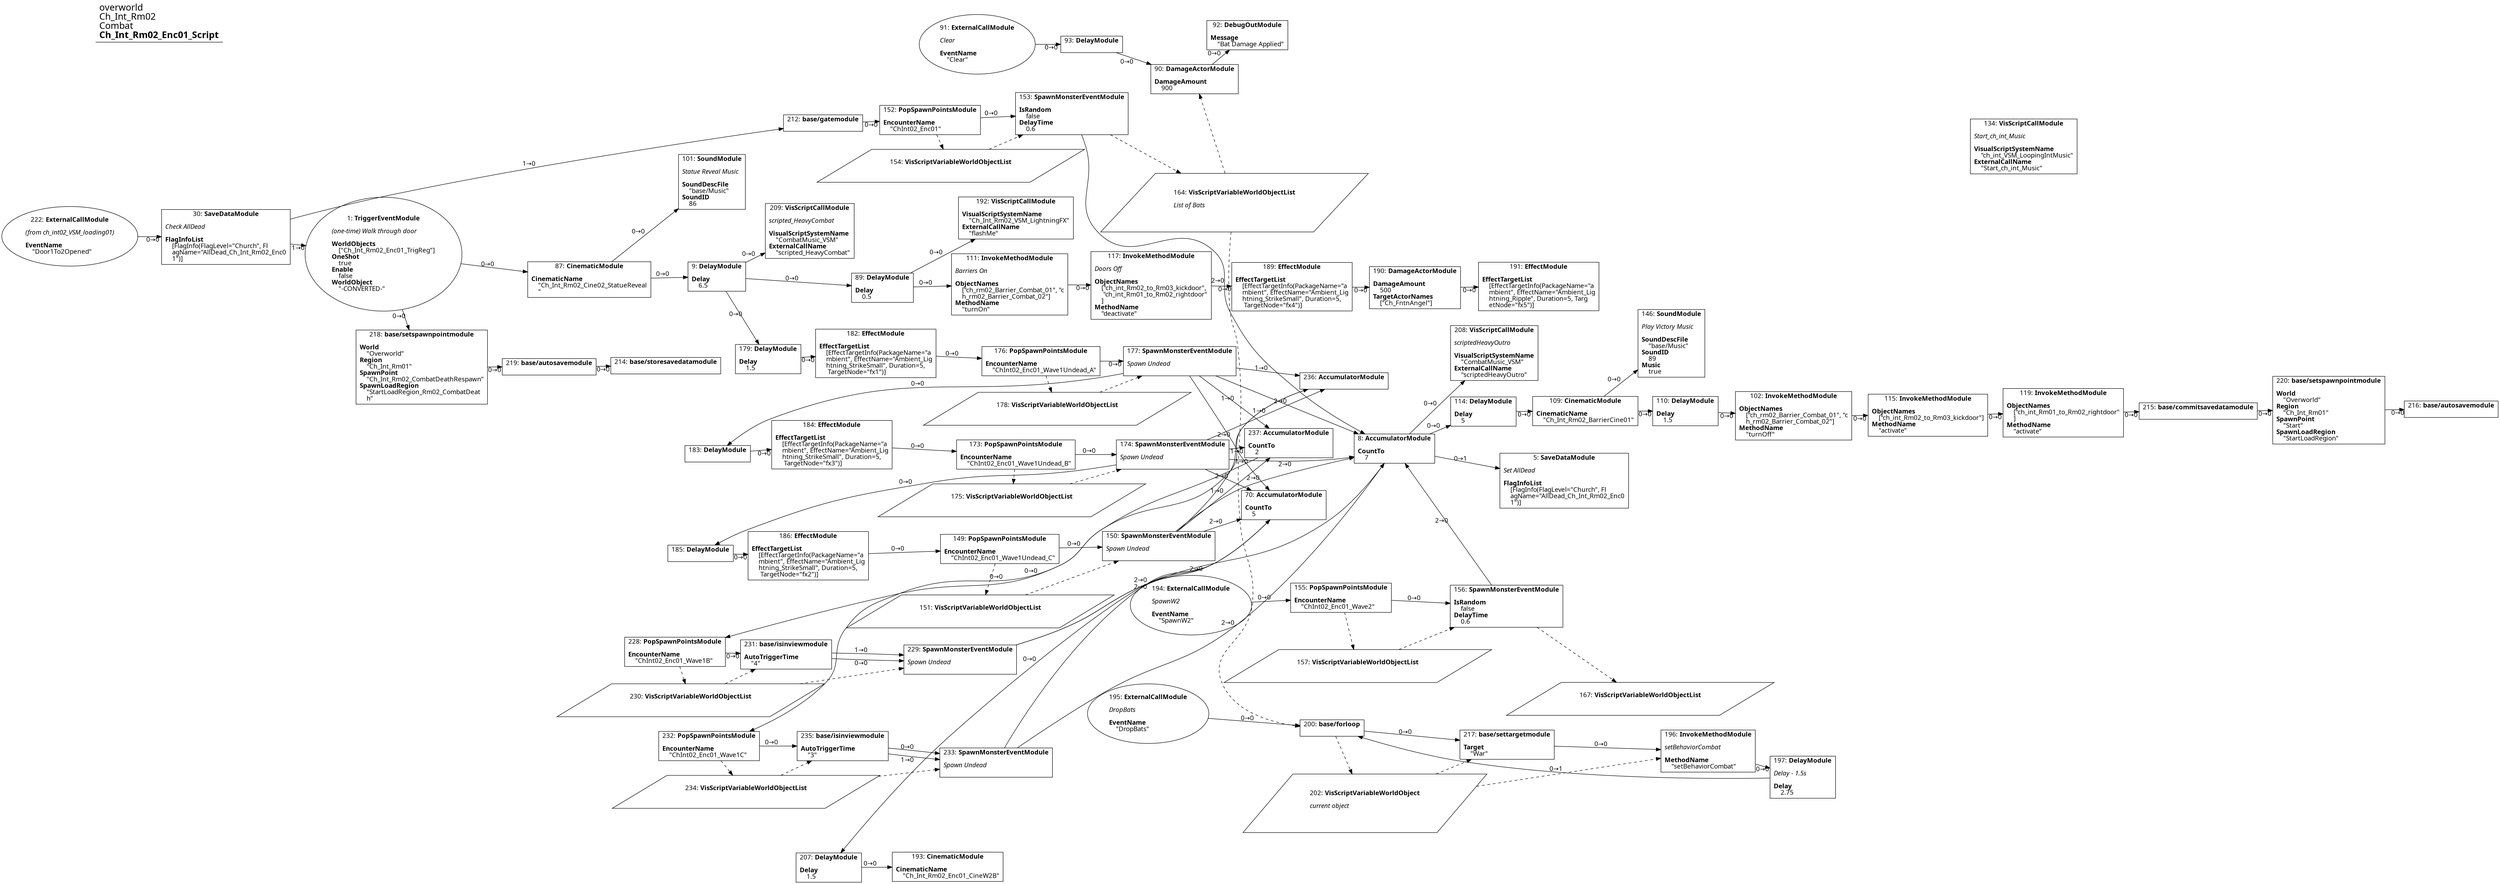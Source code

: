 digraph {
    layout = fdp;
    overlap = prism;
    sep = "+16";
    splines = spline;

    node [ shape = box ];

    graph [ fontname = "Segoe UI" ];
    node [ fontname = "Segoe UI" ];
    edge [ fontname = "Segoe UI" ];

    1 [ label = <1: <b>TriggerEventModule</b><br/><br/><i>(one-time) Walk through door<br align="left"/></i><br align="left"/><b>WorldObjects</b><br align="left"/>    [&quot;Ch_Int_Rm02_Enc01_TrigReg&quot;]<br align="left"/><b>OneShot</b><br align="left"/>    true<br align="left"/><b>Enable</b><br align="left"/>    false<br align="left"/><b>WorldObject</b><br align="left"/>    &quot;-CONVERTED-&quot;<br align="left"/>> ];
    1 [ shape = oval ]
    1 [ pos = "-1.4920001,0.21000001!" ];
    1 -> 87 [ label = "0→0" ];
    1 -> 218 [ label = "0→0" ];

    5 [ label = <5: <b>SaveDataModule</b><br/><br/><i>Set AllDead<br align="left"/></i><br align="left"/><b>FlagInfoList</b><br align="left"/>    [FlagInfo(FlagLevel=&quot;Church&quot;, Fl<br align="left"/>    agName=&quot;AllDead_Ch_Int_Rm02_Enc0<br align="left"/>    1&quot;)]<br align="left"/>> ];
    5 [ pos = "1.411,-0.31800002!" ];

    8 [ label = <8: <b>AccumulatorModule</b><br/><br/><b>CountTo</b><br align="left"/>    7<br align="left"/>> ];
    8 [ pos = "1.092,-0.23500001!" ];
    8 -> 114 [ label = "0→0" ];
    8 -> 208 [ label = "0→0" ];
    8 -> 5 [ label = "0→1" ];

    9 [ label = <9: <b>DelayModule</b><br/><br/><b>Delay</b><br align="left"/>    6.5<br align="left"/>> ];
    9 [ pos = "-0.605,0.21000001!" ];
    9 -> 89 [ label = "0→0" ];
    9 -> 179 [ label = "0→0" ];
    9 -> 209 [ label = "0→0" ];

    30 [ label = <30: <b>SaveDataModule</b><br/><br/><i>Check AllDead<br align="left"/></i><br align="left"/><b>FlagInfoList</b><br align="left"/>    [FlagInfo(FlagLevel=&quot;Church&quot;, Fl<br align="left"/>    agName=&quot;AllDead_Ch_Int_Rm02_Enc0<br align="left"/>    1&quot;)]<br align="left"/>> ];
    30 [ pos = "-1.7290001,0.23300001!" ];
    30 -> 1 [ label = "1→0" ];
    30 -> 212 [ label = "1→0" ];

    70 [ label = <70: <b>AccumulatorModule</b><br/><br/><b>CountTo</b><br align="left"/>    5<br align="left"/>> ];
    70 [ pos = "0.58900005,-0.476!" ];
    70 -> 207 [ label = "0→0" ];

    87 [ label = <87: <b>CinematicModule</b><br/><br/><b>CinematicName</b><br align="left"/>    &quot;Ch_Int_Rm02_Cine02_StatueReveal<br align="left"/>    &quot;<br align="left"/>> ];
    87 [ pos = "-0.85200006,0.21000001!" ];
    87 -> 9 [ label = "0→0" ];
    87 -> 101 [ label = "0→0" ];

    89 [ label = <89: <b>DelayModule</b><br/><br/><b>Delay</b><br align="left"/>    0.5<br align="left"/>> ];
    89 [ pos = "-0.335,0.18200001!" ];
    89 -> 111 [ label = "0→0" ];
    89 -> 192 [ label = "0→0" ];

    90 [ label = <90: <b>DamageActorModule</b><br/><br/><b>DamageAmount</b><br align="left"/>    900<br align="left"/>> ];
    90 [ pos = "0.409,0.757!" ];
    90 -> 92 [ label = "0→0" ];
    164 -> 90 [ style = dashed ];

    91 [ label = <91: <b>ExternalCallModule</b><br/><br/><i>Clear<br align="left"/></i><br align="left"/><b>EventName</b><br align="left"/>    &quot;Clear&quot;<br align="left"/>> ];
    91 [ shape = oval ]
    91 [ pos = "-0.009000001,0.82600003!" ];
    91 -> 93 [ label = "0→0" ];

    92 [ label = <92: <b>DebugOutModule</b><br/><br/><b>Message</b><br align="left"/>    &quot;Bat Damage Applied&quot;<br align="left"/>> ];
    92 [ pos = "0.52500004,0.85700005!" ];

    93 [ label = <93: <b>DelayModule</b><br/><br/>> ];
    93 [ pos = "0.22800002,0.82600003!" ];
    93 -> 90 [ label = "0→0" ];

    101 [ label = <101: <b>SoundModule</b><br/><br/><i>Statue Reveal Music<br align="left"/></i><br align="left"/><b>SoundDescFile</b><br align="left"/>    &quot;base/Music&quot;<br align="left"/><b>SoundID</b><br align="left"/>    86<br align="left"/>> ];
    101 [ pos = "-0.614,0.39000002!" ];

    102 [ label = <102: <b>InvokeMethodModule</b><br/><br/><b>ObjectNames</b><br align="left"/>    [&quot;ch_rm02_Barrier_Combat_01&quot;, &quot;c<br align="left"/>    h_rm02_Barrier_Combat_02&quot;]<br align="left"/><b>MethodName</b><br align="left"/>    &quot;turnOff&quot;<br align="left"/>> ];
    102 [ pos = "1.9760001,-0.13100001!" ];
    102 -> 115 [ label = "0→0" ];

    109 [ label = <109: <b>CinematicModule</b><br/><br/><b>CinematicName</b><br align="left"/>    &quot;Ch_Int_Rm02_BarrierCine01&quot;<br align="left"/>> ];
    109 [ pos = "1.567,-0.13100001!" ];
    109 -> 110 [ label = "0→0" ];
    109 -> 146 [ label = "0→0" ];

    110 [ label = <110: <b>DelayModule</b><br/><br/><b>Delay</b><br align="left"/>    1.5<br align="left"/>> ];
    110 [ pos = "1.771,-0.13100001!" ];
    110 -> 102 [ label = "0→0" ];

    111 [ label = <111: <b>InvokeMethodModule</b><br/><br/><i>Barriers On<br align="left"/></i><br align="left"/><b>ObjectNames</b><br align="left"/>    [&quot;ch_rm02_Barrier_Combat_01&quot;, &quot;c<br align="left"/>    h_rm02_Barrier_Combat_02&quot;]<br align="left"/><b>MethodName</b><br align="left"/>    &quot;turnOn&quot;<br align="left"/>> ];
    111 [ pos = "-0.14,0.18200001!" ];
    111 -> 117 [ label = "0→0" ];

    114 [ label = <114: <b>DelayModule</b><br/><br/><b>Delay</b><br align="left"/>    5<br align="left"/>> ];
    114 [ pos = "1.409,-0.13100001!" ];
    114 -> 109 [ label = "0→0" ];

    115 [ label = <115: <b>InvokeMethodModule</b><br/><br/><b>ObjectNames</b><br align="left"/>    [&quot;ch_int_Rm02_to_Rm03_kickdoor&quot;]<br align="left"/><b>MethodName</b><br align="left"/>    &quot;activate&quot;<br align="left"/>> ];
    115 [ pos = "2.173,-0.13100001!" ];
    115 -> 119 [ label = "0→0" ];

    117 [ label = <117: <b>InvokeMethodModule</b><br/><br/><i>Doors Off<br align="left"/></i><br align="left"/><b>ObjectNames</b><br align="left"/>    [&quot;ch_int_Rm02_to_Rm03_kickdoor&quot;,<br align="left"/>     &quot;ch_int_Rm01_to_Rm02_rightdoor&quot;<br align="left"/>    ]<br align="left"/><b>MethodName</b><br align="left"/>    &quot;deactivate&quot;<br align="left"/>> ];
    117 [ pos = "0.07,0.18200001!" ];
    117 -> 189 [ label = "0→0" ];

    119 [ label = <119: <b>InvokeMethodModule</b><br/><br/><b>ObjectNames</b><br align="left"/>    [&quot;ch_int_Rm01_to_Rm02_rightdoor&quot;<br align="left"/>    ]<br align="left"/><b>MethodName</b><br align="left"/>    &quot;activate&quot;<br align="left"/>> ];
    119 [ pos = "2.381,-0.13100001!" ];
    119 -> 215 [ label = "0→0" ];

    134 [ label = <134: <b>VisScriptCallModule</b><br/><br/><i>Start_ch_int_Music<br align="left"/></i><br align="left"/><b>VisualScriptSystemName</b><br align="left"/>    &quot;ch_int_VSM_LoopingIntMusic&quot;<br align="left"/><b>ExternalCallName</b><br align="left"/>    &quot;Start_ch_int_Music&quot;<br align="left"/>> ];
    134 [ pos = "2.301,0.61800003!" ];

    146 [ label = <146: <b>SoundModule</b><br/><br/><i>Play Victory Music<br align="left"/></i><br align="left"/><b>SoundDescFile</b><br align="left"/>    &quot;base/Music&quot;<br align="left"/><b>SoundID</b><br align="left"/>    89<br align="left"/><b>Music</b><br align="left"/>    true<br align="left"/>> ];
    146 [ pos = "1.7650001,0.027!" ];

    149 [ label = <149: <b>PopSpawnPointsModule</b><br/><br/><b>EncounterName</b><br align="left"/>    &quot;ChInt02_Enc01_Wave1Undead_C&quot;<br align="left"/>> ];
    149 [ pos = "-0.057000004,-0.51100004!" ];
    149 -> 150 [ label = "0→0" ];
    149 -> 151 [ style = dashed ];

    150 [ label = <150: <b>SpawnMonsterEventModule</b><br/><br/><i>Spawn Undead<br align="left"/></i><br align="left"/>> ];
    150 [ pos = "0.192,-0.513!" ];
    150 -> 8 [ label = "2→0" ];
    150 -> 70 [ label = "2→0" ];
    150 -> 237 [ label = "1→0" ];
    150 -> 236 [ label = "1→0" ];
    151 -> 150 [ style = dashed ];

    151 [ label = <151: <b>VisScriptVariableWorldObjectList</b><br/><br/>> ];
    151 [ shape = parallelogram ]
    151 [ pos = "-0.033,-0.64100003!" ];

    152 [ label = <152: <b>PopSpawnPointsModule</b><br/><br/><b>EncounterName</b><br align="left"/>    &quot;ChInt02_Enc01&quot;<br align="left"/>> ];
    152 [ pos = "-0.15200001,0.591!" ];
    152 -> 153 [ label = "0→0" ];
    152 -> 154 [ style = dashed ];

    153 [ label = <153: <b>SpawnMonsterEventModule</b><br/><br/><b>IsRandom</b><br align="left"/>    false<br align="left"/><b>DelayTime</b><br align="left"/>    0.6<br align="left"/>> ];
    153 [ pos = "0.116000004,0.591!" ];
    153 -> 8 [ label = "2→0" ];
    154 -> 153 [ style = dashed ];
    153 -> 164 [ style = dashed ];

    154 [ label = <154: <b>VisScriptVariableWorldObjectList</b><br/><br/>> ];
    154 [ shape = parallelogram ]
    154 [ pos = "-0.117000006,0.45400003!" ];

    155 [ label = <155: <b>PopSpawnPointsModule</b><br/><br/><b>EncounterName</b><br align="left"/>    &quot;ChInt02_Enc01_Wave2&quot;<br align="left"/>> ];
    155 [ pos = "0.693,-0.712!" ];
    155 -> 156 [ label = "0→0" ];
    155 -> 157 [ style = dashed ];

    156 [ label = <156: <b>SpawnMonsterEventModule</b><br/><br/><b>IsRandom</b><br align="left"/>    false<br align="left"/><b>DelayTime</b><br align="left"/>    0.6<br align="left"/>> ];
    156 [ pos = "0.9480001,-0.712!" ];
    156 -> 8 [ label = "2→0" ];
    157 -> 156 [ style = dashed ];
    156 -> 167 [ style = dashed ];

    157 [ label = <157: <b>VisScriptVariableWorldObjectList</b><br/><br/>> ];
    157 [ shape = parallelogram ]
    157 [ pos = "0.73,-0.85!" ];

    164 [ label = <164: <b>VisScriptVariableWorldObjectList</b><br/><br/><i>List of Bats<br align="left"/></i><br align="left"/>> ];
    164 [ shape = parallelogram ]
    164 [ pos = "0.157,0.37600002!" ];

    167 [ label = <167: <b>VisScriptVariableWorldObjectList</b><br/><br/>> ];
    167 [ shape = parallelogram ]
    167 [ pos = "0.98800004,-0.92700005!" ];

    173 [ label = <173: <b>PopSpawnPointsModule</b><br/><br/><b>EncounterName</b><br align="left"/>    &quot;ChInt02_Enc01_Wave1Undead_B&quot;<br align="left"/>> ];
    173 [ pos = "-0.056,-0.27600002!" ];
    173 -> 174 [ label = "0→0" ];
    173 -> 175 [ style = dashed ];

    174 [ label = <174: <b>SpawnMonsterEventModule</b><br/><br/><i>Spawn Undead<br align="left"/></i><br align="left"/>> ];
    174 [ pos = "0.193,-0.27800003!" ];
    174 -> 8 [ label = "2→0" ];
    174 -> 70 [ label = "2→0" ];
    174 -> 185 [ label = "0→0" ];
    174 -> 236 [ label = "1→0" ];
    174 -> 237 [ label = "1→0" ];
    175 -> 174 [ style = dashed ];

    175 [ label = <175: <b>VisScriptVariableWorldObjectList</b><br/><br/>> ];
    175 [ shape = parallelogram ]
    175 [ pos = "-0.032,-0.40600002!" ];

    176 [ label = <176: <b>PopSpawnPointsModule</b><br/><br/><b>EncounterName</b><br align="left"/>    &quot;ChInt02_Enc01_Wave1Undead_A&quot;<br align="left"/>> ];
    176 [ pos = "-0.087000005,-0.05!" ];
    176 -> 177 [ label = "0→0" ];
    176 -> 178 [ style = dashed ];

    177 [ label = <177: <b>SpawnMonsterEventModule</b><br/><br/><i>Spawn Undead<br align="left"/></i><br align="left"/>> ];
    177 [ pos = "0.158,-0.051000003!" ];
    177 -> 8 [ label = "2→0" ];
    177 -> 70 [ label = "2→0" ];
    177 -> 183 [ label = "0→0" ];
    177 -> 236 [ label = "1→0" ];
    177 -> 237 [ label = "1→0" ];
    178 -> 177 [ style = dashed ];

    178 [ label = <178: <b>VisScriptVariableWorldObjectList</b><br/><br/>> ];
    178 [ shape = parallelogram ]
    178 [ pos = "-0.054,-0.18!" ];

    179 [ label = <179: <b>DelayModule</b><br/><br/><b>Delay</b><br align="left"/>    1.5<br align="left"/>> ];
    179 [ pos = "-0.39600003,-0.05!" ];
    179 -> 182 [ label = "0→0" ];

    182 [ label = <182: <b>EffectModule</b><br/><br/><b>EffectTargetList</b><br align="left"/>    [EffectTargetInfo(PackageName=&quot;a<br align="left"/>    mbient&quot;, EffectName=&quot;Ambient_Lig<br align="left"/>    htning_StrikeSmall&quot;, Duration=5,<br align="left"/>     TargetNode=&quot;fx1&quot;)]<br align="left"/>> ];
    182 [ pos = "-0.27100003,-0.05!" ];
    182 -> 176 [ label = "0→0" ];

    183 [ label = <183: <b>DelayModule</b><br/><br/>> ];
    183 [ pos = "-0.39600003,-0.27600002!" ];
    183 -> 184 [ label = "0→0" ];

    184 [ label = <184: <b>EffectModule</b><br/><br/><b>EffectTargetList</b><br align="left"/>    [EffectTargetInfo(PackageName=&quot;a<br align="left"/>    mbient&quot;, EffectName=&quot;Ambient_Lig<br align="left"/>    htning_StrikeSmall&quot;, Duration=5,<br align="left"/>     TargetNode=&quot;fx3&quot;)]<br align="left"/>> ];
    184 [ pos = "-0.257,-0.27600002!" ];
    184 -> 173 [ label = "0→0" ];

    185 [ label = <185: <b>DelayModule</b><br/><br/>> ];
    185 [ pos = "-0.395,-0.51100004!" ];
    185 -> 186 [ label = "0→0" ];

    186 [ label = <186: <b>EffectModule</b><br/><br/><b>EffectTargetList</b><br align="left"/>    [EffectTargetInfo(PackageName=&quot;a<br align="left"/>    mbient&quot;, EffectName=&quot;Ambient_Lig<br align="left"/>    htning_StrikeSmall&quot;, Duration=5,<br align="left"/>     TargetNode=&quot;fx2&quot;)]<br align="left"/>> ];
    186 [ pos = "-0.257,-0.51100004!" ];
    186 -> 149 [ label = "0→0" ];

    189 [ label = <189: <b>EffectModule</b><br/><br/><b>EffectTargetList</b><br align="left"/>    [EffectTargetInfo(PackageName=&quot;a<br align="left"/>    mbient&quot;, EffectName=&quot;Ambient_Lig<br align="left"/>    htning_StrikeSmall&quot;, Duration=5,<br align="left"/>     TargetNode=&quot;fx4&quot;)]<br align="left"/>> ];
    189 [ pos = "0.28300002,0.18200001!" ];
    189 -> 190 [ label = "0→0" ];

    190 [ label = <190: <b>DamageActorModule</b><br/><br/><b>DamageAmount</b><br align="left"/>    500<br align="left"/><b>TargetActorNames</b><br align="left"/>    [&quot;Ch_FntnAngel&quot;]<br align="left"/>> ];
    190 [ pos = "0.49500003,0.18200001!" ];
    190 -> 191 [ label = "0→0" ];

    191 [ label = <191: <b>EffectModule</b><br/><br/><b>EffectTargetList</b><br align="left"/>    [EffectTargetInfo(PackageName=&quot;a<br align="left"/>    mbient&quot;, EffectName=&quot;Ambient_Lig<br align="left"/>    htning_Ripple&quot;, Duration=5, Targ<br align="left"/>    etNode=&quot;fx5&quot;)]<br align="left"/>> ];
    191 [ pos = "0.70100003,0.18200001!" ];

    192 [ label = <192: <b>VisScriptCallModule</b><br/><br/><b>VisualScriptSystemName</b><br align="left"/>    &quot;Ch_Int_Rm02_VSM_LightningFX&quot;<br align="left"/><b>ExternalCallName</b><br align="left"/>    &quot;flashMe&quot;<br align="left"/>> ];
    192 [ pos = "-0.13800001,0.273!" ];

    193 [ label = <193: <b>CinematicModule</b><br/><br/><b>CinematicName</b><br align="left"/>    &quot;Ch_Int_Rm02_Enc01_CineW2B&quot;<br align="left"/>> ];
    193 [ pos = "-0.26700002,-1.437!" ];

    194 [ label = <194: <b>ExternalCallModule</b><br/><br/><i>SpawnW2<br align="left"/></i><br align="left"/><b>EventName</b><br align="left"/>    &quot;SpawnW2&quot;<br align="left"/>> ];
    194 [ shape = oval ]
    194 [ pos = "0.50200003,-0.73!" ];
    194 -> 155 [ label = "0→0" ];

    195 [ label = <195: <b>ExternalCallModule</b><br/><br/><i>DropBats<br align="left"/></i><br align="left"/><b>EventName</b><br align="left"/>    &quot;DropBats&quot;<br align="left"/>> ];
    195 [ shape = oval ]
    195 [ pos = "0.46500003,-0.994!" ];
    195 -> 200 [ label = "0→0" ];

    196 [ label = <196: <b>InvokeMethodModule</b><br/><br/><i>setBehaviorCombat<br align="left"/></i><br align="left"/><b>MethodName</b><br align="left"/>    &quot;setBehaviorCombat&quot;<br align="left"/>> ];
    196 [ pos = "1.1190001,-0.99500006!" ];
    196 -> 197 [ label = "0→0" ];
    202 -> 196 [ style = dashed ];

    197 [ label = <197: <b>DelayModule</b><br/><br/><i>Delay - 1.5s<br align="left"/></i><br align="left"/><b>Delay</b><br align="left"/>    2.75<br align="left"/>> ];
    197 [ pos = "1.3520001,-1.051!" ];
    197 -> 200 [ label = "0→1" ];

    200 [ label = <200: <b>base/forloop</b><br/><br/>> ];
    200 [ pos = "0.71300006,-0.99300003!" ];
    200 -> 217 [ label = "0→0" ];
    164 -> 200 [ style = dashed ];
    200 -> 202 [ style = dashed ];

    202 [ label = <202: <b>VisScriptVariableWorldObject</b><br/><br/><i>current object<br align="left"/></i><br align="left"/>> ];
    202 [ shape = parallelogram ]
    202 [ pos = "0.71300006,-1.1470001!" ];

    207 [ label = <207: <b>DelayModule</b><br/><br/><b>Delay</b><br align="left"/>    1.5<br align="left"/>> ];
    207 [ pos = "-0.42400002,-1.437!" ];
    207 -> 193 [ label = "0→0" ];

    208 [ label = <208: <b>VisScriptCallModule</b><br/><br/><i>scriptedHeavyOutro<br align="left"/></i><br align="left"/><b>VisualScriptSystemName</b><br align="left"/>    &quot;CombatMusic_VSM&quot;<br align="left"/><b>ExternalCallName</b><br align="left"/>    &quot;scriptedHeavyOutro&quot;<br align="left"/>> ];
    208 [ pos = "1.409,-0.055000003!" ];

    209 [ label = <209: <b>VisScriptCallModule</b><br/><br/><i>scripted_HeavyCombat<br align="left"/></i><br align="left"/><b>VisualScriptSystemName</b><br align="left"/>    &quot;CombatMusic_VSM&quot;<br align="left"/><b>ExternalCallName</b><br align="left"/>    &quot;scripted_HeavyCombat&quot;<br align="left"/>> ];
    209 [ pos = "-0.43,0.279!" ];

    212 [ label = <212: <b>base/gatemodule</b><br/><br/>> ];
    212 [ pos = "-0.319,0.59000003!" ];
    212 -> 152 [ label = "0→0" ];

    214 [ label = <214: <b>base/storesavedatamodule</b><br/><br/>> ];
    214 [ pos = "-0.88900006,0.015000001!" ];

    215 [ label = <215: <b>base/commitsavedatamodule</b><br/><br/>> ];
    215 [ pos = "2.571,-0.13100001!" ];
    215 -> 220 [ label = "0→0" ];

    216 [ label = <216: <b>base/autosavemodule</b><br/><br/>> ];
    216 [ pos = "2.9900002,-0.13100001!" ];

    217 [ label = <217: <b>base/settargetmodule</b><br/><br/><b>Target</b><br align="left"/>    &quot;War&quot;<br align="left"/>> ];
    217 [ pos = "0.87600005,-0.994!" ];
    217 -> 196 [ label = "0→0" ];
    202 -> 217 [ style = dashed ];

    218 [ label = <218: <b>base/setspawnpointmodule</b><br/><br/><b>World</b><br align="left"/>    &quot;Overworld&quot;<br align="left"/><b>Region</b><br align="left"/>    &quot;Ch_Int_Rm01&quot;<br align="left"/><b>SpawnPoint</b><br align="left"/>    &quot;Ch_Int_Rm02_CombatDeathRespawn&quot;<br align="left"/><b>SpawnLoadRegion</b><br align="left"/>    &quot;StartLoadRegion_Rm02_CombatDeat<br align="left"/>    h&quot;<br align="left"/>> ];
    218 [ pos = "-1.243,0.015000001!" ];
    218 -> 219 [ label = "0→0" ];

    219 [ label = <219: <b>base/autosavemodule</b><br/><br/>> ];
    219 [ pos = "-1.0500001,0.015000001!" ];
    219 -> 214 [ label = "0→0" ];

    220 [ label = <220: <b>base/setspawnpointmodule</b><br/><br/><b>World</b><br align="left"/>    &quot;Overworld&quot;<br align="left"/><b>Region</b><br align="left"/>    &quot;Ch_Int_Rm01&quot;<br align="left"/><b>SpawnPoint</b><br align="left"/>    &quot;Start&quot;<br align="left"/><b>SpawnLoadRegion</b><br align="left"/>    &quot;StartLoadRegion&quot;<br align="left"/>> ];
    220 [ pos = "2.7870002,-0.13100001!" ];
    220 -> 216 [ label = "0→0" ];

    222 [ label = <222: <b>ExternalCallModule</b><br/><br/><i>(from ch_int02_VSM_loading01)<br align="left"/></i><br align="left"/><b>EventName</b><br align="left"/>    &quot;Door1To2Opened&quot;<br align="left"/>> ];
    222 [ shape = oval ]
    222 [ pos = "-1.9860001,0.23400001!" ];
    222 -> 30 [ label = "0→0" ];

    228 [ label = <228: <b>PopSpawnPointsModule</b><br/><br/><b>EncounterName</b><br align="left"/>    &quot;ChInt02_Enc01_Wave1B&quot;<br align="left"/>> ];
    228 [ pos = "-0.76000005,-0.81700003!" ];
    228 -> 231 [ label = "0→0" ];
    228 -> 230 [ style = dashed ];

    229 [ label = <229: <b>SpawnMonsterEventModule</b><br/><br/><i>Spawn Undead<br align="left"/></i><br align="left"/>> ];
    229 [ pos = "0.135,-0.81600004!" ];
    229 -> 8 [ label = "2→0" ];
    229 -> 70 [ label = "2→0" ];
    230 -> 229 [ style = dashed ];

    230 [ label = <230: <b>VisScriptVariableWorldObjectList</b><br/><br/>> ];
    230 [ shape = parallelogram ]
    230 [ pos = "-0.73600006,-0.947!" ];

    231 [ label = <231: <b>base/isinviewmodule</b><br/><br/><b>AutoTriggerTime</b><br align="left"/>    &quot;4&quot;<br align="left"/>> ];
    231 [ pos = "-0.49400002,-0.81700003!" ];
    231 -> 229 [ label = "1→0" ];
    231 -> 229 [ label = "0→0" ];
    230 -> 231 [ style = dashed ];

    232 [ label = <232: <b>PopSpawnPointsModule</b><br/><br/><b>EncounterName</b><br align="left"/>    &quot;ChInt02_Enc01_Wave1C&quot;<br align="left"/>> ];
    232 [ pos = "-0.71900004,-1.0810001!" ];
    232 -> 235 [ label = "0→0" ];
    232 -> 234 [ style = dashed ];

    233 [ label = <233: <b>SpawnMonsterEventModule</b><br/><br/><i>Spawn Undead<br align="left"/></i><br align="left"/>> ];
    233 [ pos = "0.17600001,-1.079!" ];
    233 -> 8 [ label = "2→0" ];
    233 -> 70 [ label = "2→0" ];
    234 -> 233 [ style = dashed ];

    234 [ label = <234: <b>VisScriptVariableWorldObjectList</b><br/><br/>> ];
    234 [ shape = parallelogram ]
    234 [ pos = "-0.69500005,-1.2110001!" ];

    235 [ label = <235: <b>base/isinviewmodule</b><br/><br/><b>AutoTriggerTime</b><br align="left"/>    &quot;3&quot;<br align="left"/>> ];
    235 [ pos = "-0.453,-1.0810001!" ];
    235 -> 233 [ label = "0→0" ];
    235 -> 233 [ label = "1→0" ];
    234 -> 235 [ style = dashed ];

    236 [ label = <236: <b>AccumulatorModule</b><br/><br/>> ];
    236 [ pos = "0.572,-0.08400001!" ];
    236 -> 228 [ label = "0→0" ];

    237 [ label = <237: <b>AccumulatorModule</b><br/><br/><b>CountTo</b><br align="left"/>    2<br align="left"/>> ];
    237 [ pos = "0.58100003,-0.266!" ];
    237 -> 232 [ label = "0→0" ];

    title [ pos = "-1.9870001,0.85800004!" ];
    title [ shape = underline ];
    title [ label = <<font point-size="20">overworld<br align="left"/>Ch_Int_Rm02<br align="left"/>Combat<br align="left"/><b>Ch_Int_Rm02_Enc01_Script</b><br align="left"/></font>> ];
}
